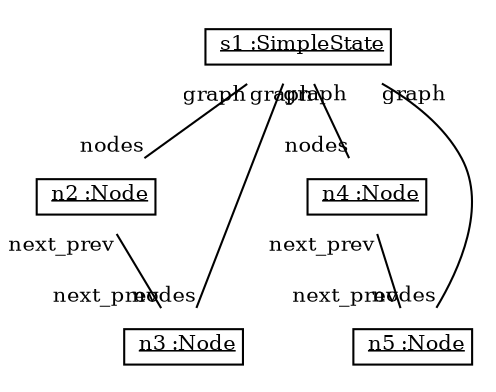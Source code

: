 graph ObjectDiagram {
   node [shape = none, fontsize = 10];
   edge [fontsize = 10];
   compound=true;

s1 [label=<<table border='0' cellborder='1' cellspacing='0'> <tr> <td href="../test/org/sdmlib/models/patterns/example/SimpleState.java"> <u>s1 :SimpleState</u></td></tr></table>>];
n2 [label=<<table border='0' cellborder='1' cellspacing='0'> <tr> <td href="../test/org/sdmlib/models/patterns/example/Node.java"> <u>n2 :Node</u></td></tr></table>>];
n3 [label=<<table border='0' cellborder='1' cellspacing='0'> <tr> <td href="../test/org/sdmlib/models/patterns/example/Node.java"> <u>n3 :Node</u></td></tr></table>>];
n4 [label=<<table border='0' cellborder='1' cellspacing='0'> <tr> <td href="../test/org/sdmlib/models/patterns/example/Node.java"> <u>n4 :Node</u></td></tr></table>>];
n5 [label=<<table border='0' cellborder='1' cellspacing='0'> <tr> <td href="../test/org/sdmlib/models/patterns/example/Node.java"> <u>n5 :Node</u></td></tr></table>>];

s1 -- n2 [headlabel = "nodes" taillabel = "graph"];
s1 -- n3 [headlabel = "nodes" taillabel = "graph"];
s1 -- n4 [headlabel = "nodes" taillabel = "graph"];
s1 -- n5 [headlabel = "nodes" taillabel = "graph"];
n2 -- n3 [headlabel = "next_prev" taillabel = "next_prev"];
n4 -- n5 [headlabel = "next_prev" taillabel = "next_prev"];
}
